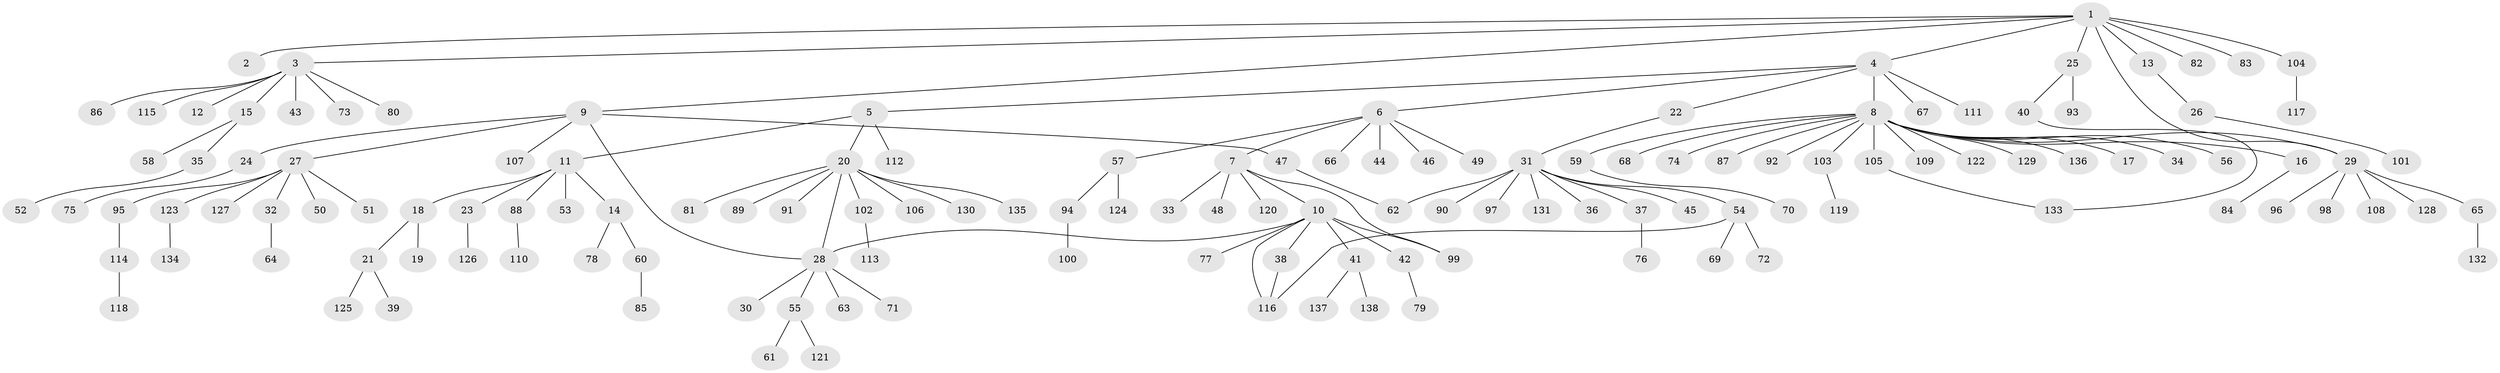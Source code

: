 // coarse degree distribution, {16: 0.009523809523809525, 1: 0.7047619047619048, 6: 0.047619047619047616, 8: 0.02857142857142857, 11: 0.009523809523809525, 17: 0.009523809523809525, 2: 0.14285714285714285, 4: 0.009523809523809525, 3: 0.02857142857142857, 7: 0.009523809523809525}
// Generated by graph-tools (version 1.1) at 2025/51/02/27/25 19:51:54]
// undirected, 138 vertices, 145 edges
graph export_dot {
graph [start="1"]
  node [color=gray90,style=filled];
  1;
  2;
  3;
  4;
  5;
  6;
  7;
  8;
  9;
  10;
  11;
  12;
  13;
  14;
  15;
  16;
  17;
  18;
  19;
  20;
  21;
  22;
  23;
  24;
  25;
  26;
  27;
  28;
  29;
  30;
  31;
  32;
  33;
  34;
  35;
  36;
  37;
  38;
  39;
  40;
  41;
  42;
  43;
  44;
  45;
  46;
  47;
  48;
  49;
  50;
  51;
  52;
  53;
  54;
  55;
  56;
  57;
  58;
  59;
  60;
  61;
  62;
  63;
  64;
  65;
  66;
  67;
  68;
  69;
  70;
  71;
  72;
  73;
  74;
  75;
  76;
  77;
  78;
  79;
  80;
  81;
  82;
  83;
  84;
  85;
  86;
  87;
  88;
  89;
  90;
  91;
  92;
  93;
  94;
  95;
  96;
  97;
  98;
  99;
  100;
  101;
  102;
  103;
  104;
  105;
  106;
  107;
  108;
  109;
  110;
  111;
  112;
  113;
  114;
  115;
  116;
  117;
  118;
  119;
  120;
  121;
  122;
  123;
  124;
  125;
  126;
  127;
  128;
  129;
  130;
  131;
  132;
  133;
  134;
  135;
  136;
  137;
  138;
  1 -- 2;
  1 -- 3;
  1 -- 4;
  1 -- 9;
  1 -- 13;
  1 -- 25;
  1 -- 29;
  1 -- 82;
  1 -- 83;
  1 -- 104;
  3 -- 12;
  3 -- 15;
  3 -- 43;
  3 -- 73;
  3 -- 80;
  3 -- 86;
  3 -- 115;
  4 -- 5;
  4 -- 6;
  4 -- 8;
  4 -- 22;
  4 -- 67;
  4 -- 111;
  5 -- 11;
  5 -- 20;
  5 -- 112;
  6 -- 7;
  6 -- 44;
  6 -- 46;
  6 -- 49;
  6 -- 57;
  6 -- 66;
  7 -- 10;
  7 -- 33;
  7 -- 48;
  7 -- 99;
  7 -- 120;
  8 -- 16;
  8 -- 17;
  8 -- 29;
  8 -- 34;
  8 -- 56;
  8 -- 59;
  8 -- 68;
  8 -- 74;
  8 -- 87;
  8 -- 92;
  8 -- 103;
  8 -- 105;
  8 -- 109;
  8 -- 122;
  8 -- 129;
  8 -- 136;
  9 -- 24;
  9 -- 27;
  9 -- 28;
  9 -- 47;
  9 -- 107;
  10 -- 28;
  10 -- 38;
  10 -- 41;
  10 -- 42;
  10 -- 77;
  10 -- 99;
  10 -- 116;
  11 -- 14;
  11 -- 18;
  11 -- 23;
  11 -- 53;
  11 -- 88;
  13 -- 26;
  14 -- 60;
  14 -- 78;
  15 -- 35;
  15 -- 58;
  16 -- 84;
  18 -- 19;
  18 -- 21;
  20 -- 28;
  20 -- 81;
  20 -- 89;
  20 -- 91;
  20 -- 102;
  20 -- 106;
  20 -- 130;
  20 -- 135;
  21 -- 39;
  21 -- 125;
  22 -- 31;
  23 -- 126;
  24 -- 75;
  25 -- 40;
  25 -- 93;
  26 -- 101;
  27 -- 32;
  27 -- 50;
  27 -- 51;
  27 -- 95;
  27 -- 123;
  27 -- 127;
  28 -- 30;
  28 -- 55;
  28 -- 63;
  28 -- 71;
  29 -- 65;
  29 -- 96;
  29 -- 98;
  29 -- 108;
  29 -- 128;
  31 -- 36;
  31 -- 37;
  31 -- 45;
  31 -- 54;
  31 -- 62;
  31 -- 90;
  31 -- 97;
  31 -- 131;
  32 -- 64;
  35 -- 52;
  37 -- 76;
  38 -- 116;
  40 -- 133;
  41 -- 137;
  41 -- 138;
  42 -- 79;
  47 -- 62;
  54 -- 69;
  54 -- 72;
  54 -- 116;
  55 -- 61;
  55 -- 121;
  57 -- 94;
  57 -- 124;
  59 -- 70;
  60 -- 85;
  65 -- 132;
  88 -- 110;
  94 -- 100;
  95 -- 114;
  102 -- 113;
  103 -- 119;
  104 -- 117;
  105 -- 133;
  114 -- 118;
  123 -- 134;
}
